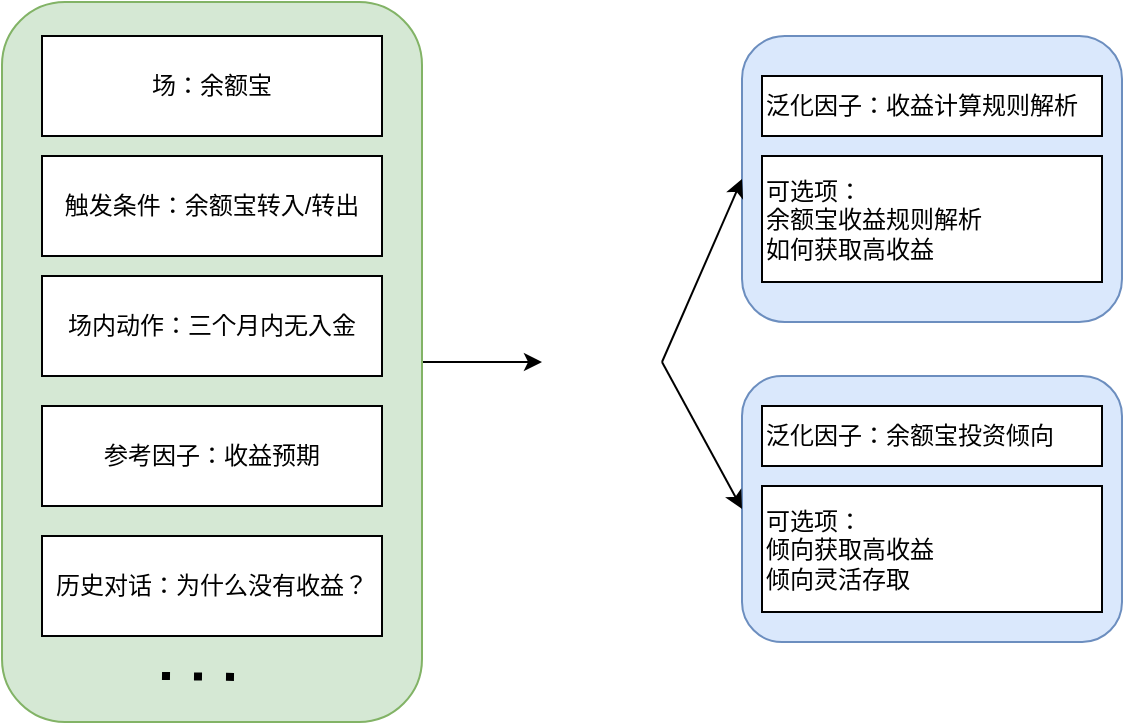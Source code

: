<mxfile version="23.0.2" type="github">
  <diagram name="第 1 页" id="4SdtJlmII5JLROGj38kx">
    <mxGraphModel dx="1434" dy="820" grid="1" gridSize="10" guides="1" tooltips="1" connect="1" arrows="1" fold="1" page="1" pageScale="1" pageWidth="1200" pageHeight="500" math="0" shadow="0">
      <root>
        <mxCell id="0" />
        <mxCell id="1" parent="0" />
        <mxCell id="N8gLPtohP1uES2nzlR-K-42" value="" style="rounded=1;whiteSpace=wrap;html=1;fillColor=#dae8fc;strokeColor=#6c8ebf;" vertex="1" parent="1">
          <mxGeometry x="380" y="207" width="190" height="133" as="geometry" />
        </mxCell>
        <mxCell id="N8gLPtohP1uES2nzlR-K-41" value="" style="rounded=1;whiteSpace=wrap;html=1;fillColor=#dae8fc;strokeColor=#6c8ebf;" vertex="1" parent="1">
          <mxGeometry x="380" y="37" width="190" height="143" as="geometry" />
        </mxCell>
        <mxCell id="N8gLPtohP1uES2nzlR-K-36" value="" style="edgeStyle=orthogonalEdgeStyle;rounded=0;orthogonalLoop=1;jettySize=auto;html=1;" edge="1" parent="1" source="N8gLPtohP1uES2nzlR-K-32" target="N8gLPtohP1uES2nzlR-K-31">
          <mxGeometry relative="1" as="geometry" />
        </mxCell>
        <mxCell id="N8gLPtohP1uES2nzlR-K-32" value="" style="rounded=1;whiteSpace=wrap;html=1;fillColor=#d5e8d4;strokeColor=#82b366;" vertex="1" parent="1">
          <mxGeometry x="10" y="20" width="210" height="360" as="geometry" />
        </mxCell>
        <mxCell id="N8gLPtohP1uES2nzlR-K-4" value="场：余额宝" style="rounded=0;whiteSpace=wrap;html=1;" vertex="1" parent="1">
          <mxGeometry x="30" y="37" width="170" height="50" as="geometry" />
        </mxCell>
        <mxCell id="N8gLPtohP1uES2nzlR-K-5" value="触发条件：余额宝转入/转出" style="rounded=0;whiteSpace=wrap;html=1;" vertex="1" parent="1">
          <mxGeometry x="30" y="97" width="170" height="50" as="geometry" />
        </mxCell>
        <mxCell id="N8gLPtohP1uES2nzlR-K-6" value="场内动作：三个月内无入金" style="rounded=0;whiteSpace=wrap;html=1;" vertex="1" parent="1">
          <mxGeometry x="30" y="157" width="170" height="50" as="geometry" />
        </mxCell>
        <mxCell id="N8gLPtohP1uES2nzlR-K-7" value="参考因子：收益预期" style="rounded=0;whiteSpace=wrap;html=1;" vertex="1" parent="1">
          <mxGeometry x="30" y="222" width="170" height="50" as="geometry" />
        </mxCell>
        <mxCell id="N8gLPtohP1uES2nzlR-K-8" value="" style="endArrow=none;dashed=1;html=1;dashPattern=1 3;strokeWidth=4;rounded=0;" edge="1" parent="1">
          <mxGeometry width="50" height="50" relative="1" as="geometry">
            <mxPoint x="90" y="357" as="sourcePoint" />
            <mxPoint x="130" y="357.5" as="targetPoint" />
          </mxGeometry>
        </mxCell>
        <mxCell id="N8gLPtohP1uES2nzlR-K-10" value="泛化因子：收益计算规则解析" style="rounded=0;whiteSpace=wrap;html=1;align=left;" vertex="1" parent="1">
          <mxGeometry x="390" y="57" width="170" height="30" as="geometry" />
        </mxCell>
        <mxCell id="N8gLPtohP1uES2nzlR-K-31" value="" style="shape=image;verticalLabelPosition=bottom;labelBackgroundColor=default;verticalAlign=top;aspect=fixed;imageAspect=0;image=https://upload.wikimedia.org/wikipedia/commons/thumb/0/04/ChatGPT_logo.svg/800px-ChatGPT_logo.svg.png;" vertex="1" parent="1">
          <mxGeometry x="280" y="170" width="60" height="60" as="geometry" />
        </mxCell>
        <mxCell id="N8gLPtohP1uES2nzlR-K-35" value="历史对话：为什么没有收益？" style="rounded=0;whiteSpace=wrap;html=1;" vertex="1" parent="1">
          <mxGeometry x="30" y="287" width="170" height="50" as="geometry" />
        </mxCell>
        <mxCell id="N8gLPtohP1uES2nzlR-K-38" value="可选项：&lt;br&gt;余额宝收益规则解析&lt;br&gt;如何获取高收益" style="rounded=0;whiteSpace=wrap;html=1;align=left;" vertex="1" parent="1">
          <mxGeometry x="390" y="97" width="170" height="63" as="geometry" />
        </mxCell>
        <mxCell id="N8gLPtohP1uES2nzlR-K-39" value="泛化因子：余额宝投资倾向" style="rounded=0;whiteSpace=wrap;html=1;align=left;" vertex="1" parent="1">
          <mxGeometry x="390" y="222" width="170" height="30" as="geometry" />
        </mxCell>
        <mxCell id="N8gLPtohP1uES2nzlR-K-40" value="可选项：&lt;br&gt;倾向获取高收益&lt;br&gt;倾向灵活存取" style="rounded=0;whiteSpace=wrap;html=1;align=left;" vertex="1" parent="1">
          <mxGeometry x="390" y="262" width="170" height="63" as="geometry" />
        </mxCell>
        <mxCell id="N8gLPtohP1uES2nzlR-K-44" value="" style="endArrow=classic;html=1;rounded=0;entryX=0;entryY=0.5;entryDx=0;entryDy=0;" edge="1" parent="1" target="N8gLPtohP1uES2nzlR-K-41">
          <mxGeometry width="50" height="50" relative="1" as="geometry">
            <mxPoint x="340" y="200" as="sourcePoint" />
            <mxPoint x="390" y="150" as="targetPoint" />
          </mxGeometry>
        </mxCell>
        <mxCell id="N8gLPtohP1uES2nzlR-K-45" value="" style="endArrow=classic;html=1;rounded=0;entryX=0;entryY=0.5;entryDx=0;entryDy=0;" edge="1" parent="1" target="N8gLPtohP1uES2nzlR-K-42">
          <mxGeometry width="50" height="50" relative="1" as="geometry">
            <mxPoint x="340" y="200" as="sourcePoint" />
            <mxPoint x="620" y="230" as="targetPoint" />
          </mxGeometry>
        </mxCell>
      </root>
    </mxGraphModel>
  </diagram>
</mxfile>
